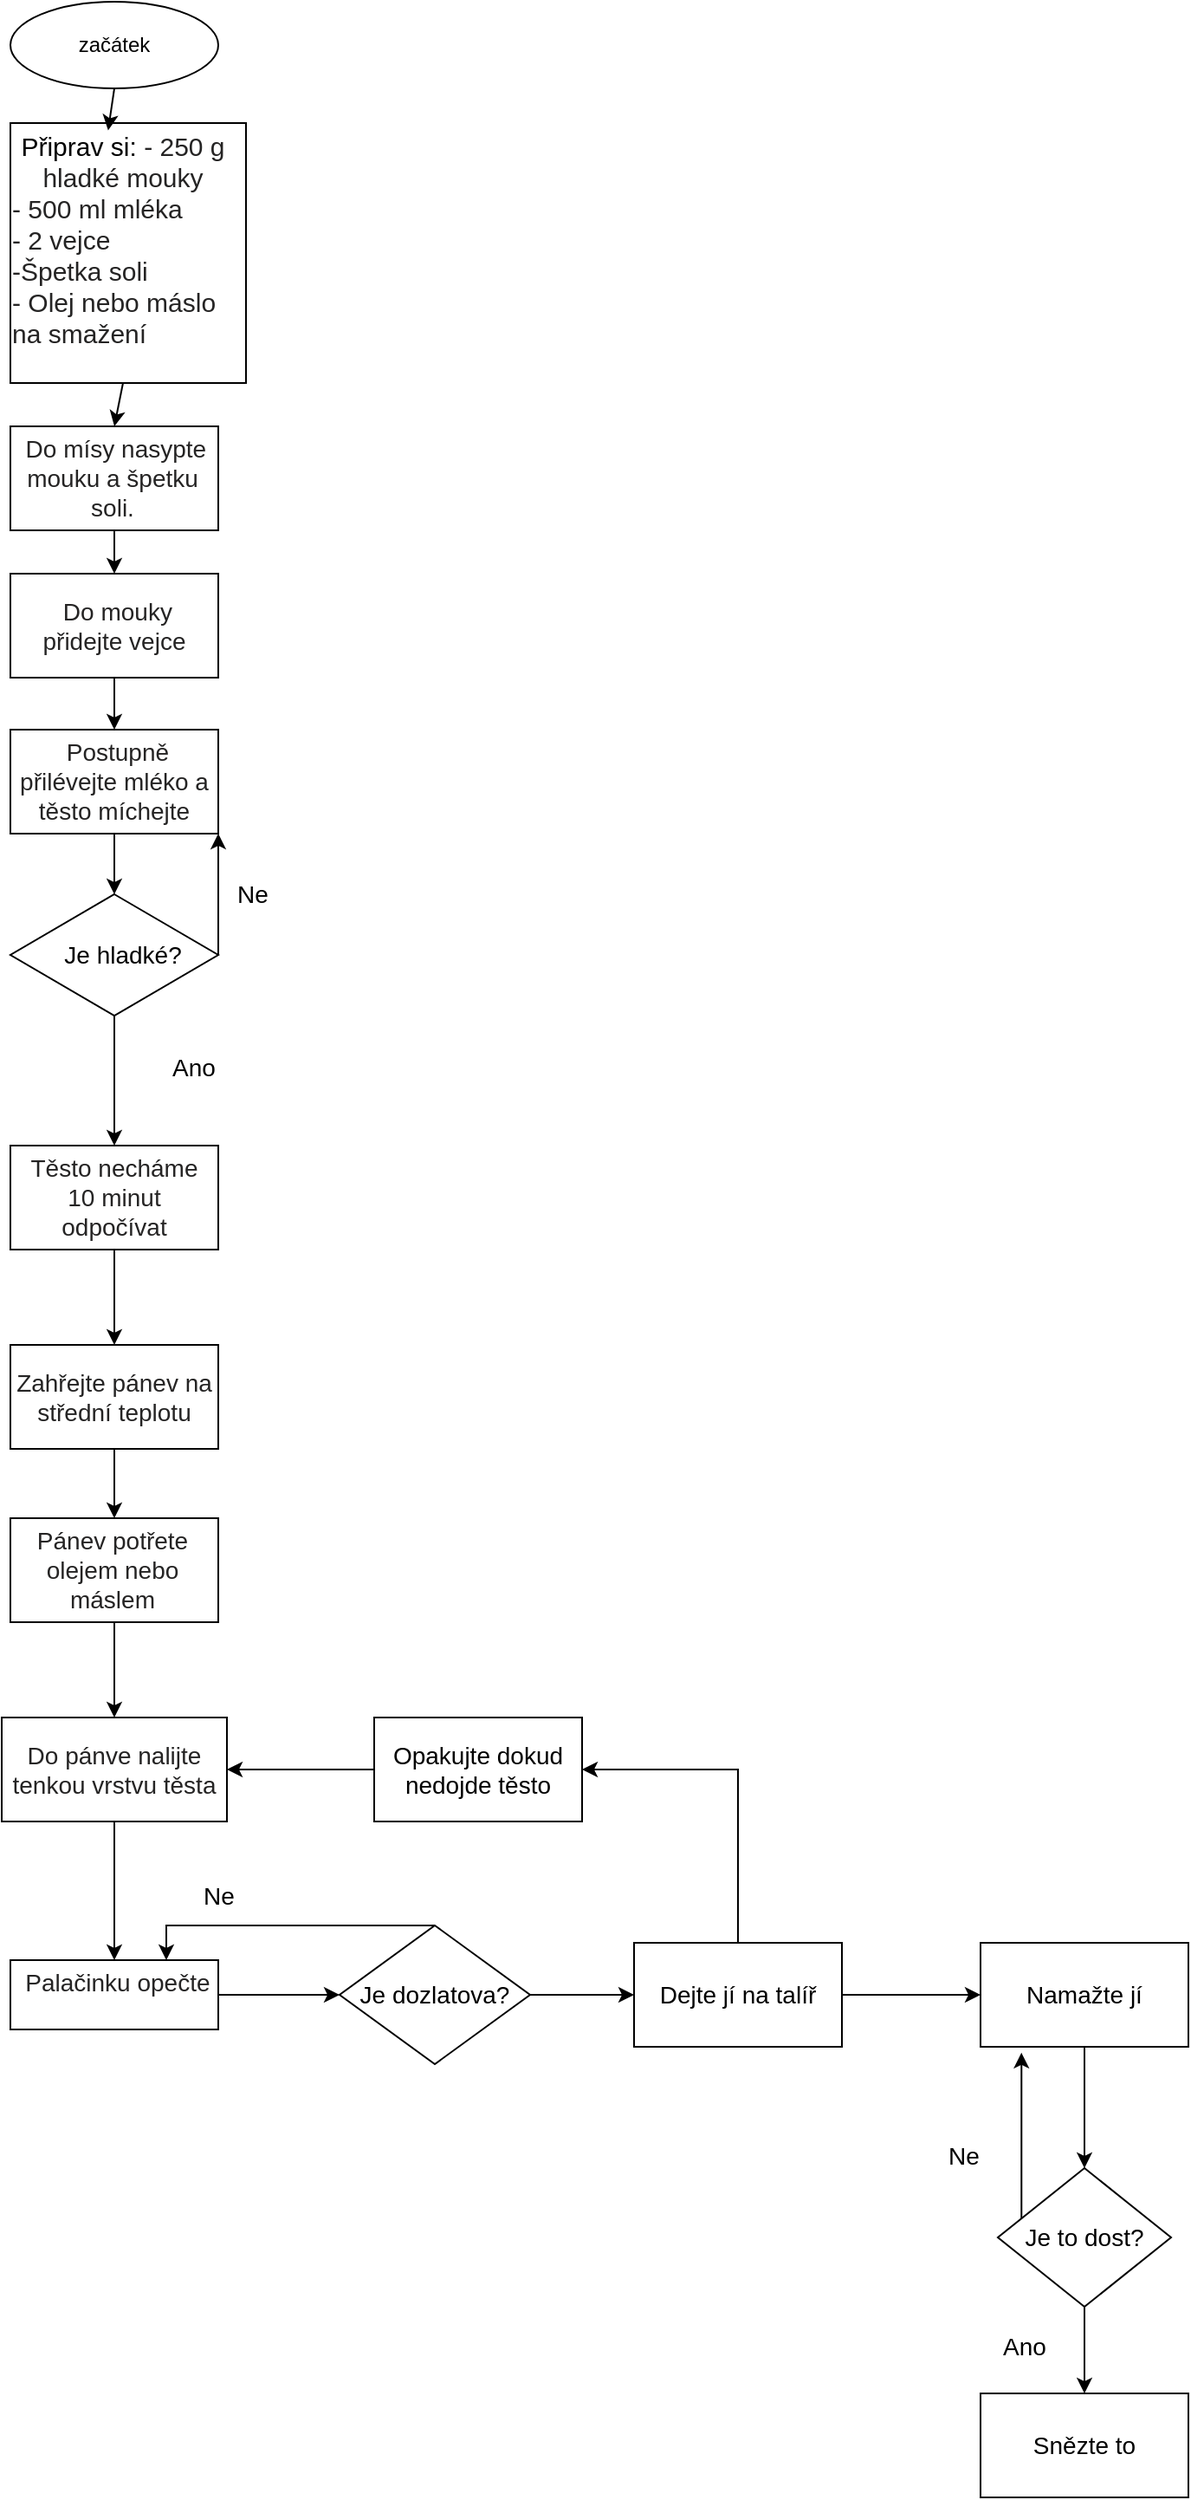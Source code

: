 <mxfile version="26.2.14">
  <diagram name="Stránka-1" id="k4lvN3uInNxLrgnKaVkX">
    <mxGraphModel dx="1042" dy="562" grid="1" gridSize="10" guides="1" tooltips="1" connect="1" arrows="1" fold="1" page="1" pageScale="1" pageWidth="827" pageHeight="1169" math="0" shadow="0">
      <root>
        <mxCell id="0" />
        <mxCell id="1" parent="0" />
        <mxCell id="n_Ihtd5cOjVZIA6dasW7-1" value="" style="ellipse;whiteSpace=wrap;html=1;" parent="1" vertex="1">
          <mxGeometry x="20" y="20" width="120" height="50" as="geometry" />
        </mxCell>
        <mxCell id="n_Ihtd5cOjVZIA6dasW7-2" value="začátek" style="text;html=1;align=center;verticalAlign=middle;whiteSpace=wrap;rounded=0;" parent="1" vertex="1">
          <mxGeometry x="50" y="30" width="60" height="30" as="geometry" />
        </mxCell>
        <mxCell id="n_Ihtd5cOjVZIA6dasW7-3" value="" style="rounded=0;whiteSpace=wrap;html=1;" parent="1" vertex="1">
          <mxGeometry x="20" y="90" width="136" height="150" as="geometry" />
        </mxCell>
        <mxCell id="n_Ihtd5cOjVZIA6dasW7-4" value="&lt;font style=&quot;font-size: 15px;&quot; face=&quot;Helvetica&quot;&gt;Připrav si:&amp;nbsp;&lt;span style=&quot;background-color: rgb(255, 255, 255); color: rgb(37, 36, 36); text-align: left;&quot;&gt;- 250 g hladké mouky&lt;/span&gt;&lt;/font&gt;&lt;p style=&quot;box-sizing: border-box; margin: 0px; color: rgb(37, 36, 36); text-align: left; background-color: rgb(255, 255, 255); border-radius: 0px !important;&quot;&gt;&lt;font style=&quot;font-size: 15px;&quot; face=&quot;Helvetica&quot;&gt;- 500 ml mléka&lt;br style=&quot;box-sizing: border-box; border-radius: 0px !important;&quot;&gt;- 2 vejce&lt;br style=&quot;box-sizing: border-box; border-radius: 0px !important;&quot;&gt;-Špetka soli&lt;br style=&quot;box-sizing: border-box; border-radius: 0px !important;&quot;&gt;- Olej nebo máslo na smažení&amp;nbsp;&amp;nbsp;&lt;/font&gt;&lt;/p&gt;&lt;div&gt;&lt;br&gt;&lt;/div&gt;" style="text;html=1;align=center;verticalAlign=middle;whiteSpace=wrap;rounded=0;" parent="1" vertex="1">
          <mxGeometry x="20" y="90" width="130" height="150" as="geometry" />
        </mxCell>
        <mxCell id="n_Ihtd5cOjVZIA6dasW7-5" value="" style="endArrow=classic;html=1;rounded=0;exitX=0.5;exitY=1;exitDx=0;exitDy=0;entryX=0.434;entryY=0.028;entryDx=0;entryDy=0;entryPerimeter=0;" parent="1" source="n_Ihtd5cOjVZIA6dasW7-1" target="n_Ihtd5cOjVZIA6dasW7-4" edge="1">
          <mxGeometry width="50" height="50" relative="1" as="geometry">
            <mxPoint x="390" y="310" as="sourcePoint" />
            <mxPoint x="440" y="260" as="targetPoint" />
          </mxGeometry>
        </mxCell>
        <mxCell id="A8Wuab01_Kk9eNG9Iye0-1" value="" style="rounded=0;whiteSpace=wrap;html=1;" vertex="1" parent="1">
          <mxGeometry x="20" y="265" width="120" height="60" as="geometry" />
        </mxCell>
        <mxCell id="A8Wuab01_Kk9eNG9Iye0-2" value="&lt;span style=&quot;color: rgb(37, 36, 36); font-size: 14px; text-align: left; background-color: rgb(255, 255, 255);&quot;&gt;&amp;nbsp;Do mísy nasypte mouku a špetku soli.&lt;/span&gt;" style="text;html=1;align=center;verticalAlign=middle;whiteSpace=wrap;rounded=0;fontFamily=Helvetica;" vertex="1" parent="1">
          <mxGeometry x="19" y="280" width="120" height="30" as="geometry" />
        </mxCell>
        <mxCell id="A8Wuab01_Kk9eNG9Iye0-3" value="" style="endArrow=classic;html=1;rounded=0;exitX=0.5;exitY=1;exitDx=0;exitDy=0;entryX=0.5;entryY=0;entryDx=0;entryDy=0;" edge="1" parent="1" source="n_Ihtd5cOjVZIA6dasW7-4" target="A8Wuab01_Kk9eNG9Iye0-1">
          <mxGeometry width="50" height="50" relative="1" as="geometry">
            <mxPoint x="70" y="280" as="sourcePoint" />
            <mxPoint x="120" y="230" as="targetPoint" />
          </mxGeometry>
        </mxCell>
        <mxCell id="A8Wuab01_Kk9eNG9Iye0-5" value="" style="rounded=0;whiteSpace=wrap;html=1;" vertex="1" parent="1">
          <mxGeometry x="20" y="350" width="120" height="60" as="geometry" />
        </mxCell>
        <mxCell id="A8Wuab01_Kk9eNG9Iye0-6" value="&lt;span style=&quot;color: rgb(37, 36, 36); font-size: 14px; text-align: left; background-color: rgb(255, 255, 255);&quot;&gt;&amp;nbsp;Do mouky přidejte vejce&lt;/span&gt;" style="text;html=1;align=center;verticalAlign=middle;whiteSpace=wrap;rounded=0;fontFamily=Helvetica;" vertex="1" parent="1">
          <mxGeometry x="34" y="365" width="92" height="30" as="geometry" />
        </mxCell>
        <mxCell id="A8Wuab01_Kk9eNG9Iye0-7" value="" style="endArrow=classic;html=1;rounded=0;exitX=0.5;exitY=1;exitDx=0;exitDy=0;entryX=0.5;entryY=0;entryDx=0;entryDy=0;" edge="1" parent="1" source="A8Wuab01_Kk9eNG9Iye0-1" target="A8Wuab01_Kk9eNG9Iye0-5">
          <mxGeometry width="50" height="50" relative="1" as="geometry">
            <mxPoint x="230" y="310" as="sourcePoint" />
            <mxPoint x="280" y="260" as="targetPoint" />
          </mxGeometry>
        </mxCell>
        <mxCell id="A8Wuab01_Kk9eNG9Iye0-8" value="" style="rounded=0;whiteSpace=wrap;html=1;" vertex="1" parent="1">
          <mxGeometry x="20" y="440" width="120" height="60" as="geometry" />
        </mxCell>
        <mxCell id="A8Wuab01_Kk9eNG9Iye0-10" value="&lt;span style=&quot;color: rgb(37, 36, 36); font-size: 14px; text-align: left; background-color: rgb(255, 255, 255);&quot;&gt;&amp;nbsp;Postupně přilévejte mléko a těsto míchejte&lt;/span&gt;" style="text;html=1;align=center;verticalAlign=middle;whiteSpace=wrap;rounded=0;fontFamily=Helvetica;" vertex="1" parent="1">
          <mxGeometry x="20" y="455" width="120" height="30" as="geometry" />
        </mxCell>
        <mxCell id="A8Wuab01_Kk9eNG9Iye0-11" value="" style="rhombus;whiteSpace=wrap;html=1;" vertex="1" parent="1">
          <mxGeometry x="20" y="535" width="120" height="70" as="geometry" />
        </mxCell>
        <mxCell id="A8Wuab01_Kk9eNG9Iye0-12" value="Je hladké?" style="text;html=1;align=center;verticalAlign=middle;whiteSpace=wrap;rounded=0;fontSize=14;" vertex="1" parent="1">
          <mxGeometry x="50" y="555" width="70" height="30" as="geometry" />
        </mxCell>
        <mxCell id="A8Wuab01_Kk9eNG9Iye0-13" value="" style="endArrow=classic;html=1;rounded=0;exitX=0.5;exitY=1;exitDx=0;exitDy=0;entryX=0.5;entryY=0;entryDx=0;entryDy=0;" edge="1" parent="1" source="A8Wuab01_Kk9eNG9Iye0-8" target="A8Wuab01_Kk9eNG9Iye0-11">
          <mxGeometry width="50" height="50" relative="1" as="geometry">
            <mxPoint x="230" y="420" as="sourcePoint" />
            <mxPoint x="80" y="510" as="targetPoint" />
          </mxGeometry>
        </mxCell>
        <mxCell id="A8Wuab01_Kk9eNG9Iye0-14" value="" style="endArrow=classic;html=1;rounded=0;exitX=0.5;exitY=1;exitDx=0;exitDy=0;entryX=0.5;entryY=0;entryDx=0;entryDy=0;" edge="1" parent="1" source="A8Wuab01_Kk9eNG9Iye0-5" target="A8Wuab01_Kk9eNG9Iye0-8">
          <mxGeometry width="50" height="50" relative="1" as="geometry">
            <mxPoint x="230" y="420" as="sourcePoint" />
            <mxPoint x="280" y="370" as="targetPoint" />
          </mxGeometry>
        </mxCell>
        <mxCell id="A8Wuab01_Kk9eNG9Iye0-16" value="" style="endArrow=classic;html=1;rounded=0;exitX=1;exitY=0.5;exitDx=0;exitDy=0;entryX=1;entryY=1;entryDx=0;entryDy=0;" edge="1" parent="1" source="A8Wuab01_Kk9eNG9Iye0-11" target="A8Wuab01_Kk9eNG9Iye0-8">
          <mxGeometry width="50" height="50" relative="1" as="geometry">
            <mxPoint x="140" y="570" as="sourcePoint" />
            <mxPoint x="180" y="530" as="targetPoint" />
          </mxGeometry>
        </mxCell>
        <mxCell id="A8Wuab01_Kk9eNG9Iye0-17" value="&lt;font&gt;Ne&lt;/font&gt;" style="text;html=1;align=center;verticalAlign=middle;whiteSpace=wrap;rounded=0;fontSize=14;" vertex="1" parent="1">
          <mxGeometry x="130" y="520" width="60" height="30" as="geometry" />
        </mxCell>
        <mxCell id="A8Wuab01_Kk9eNG9Iye0-18" value="" style="rounded=0;whiteSpace=wrap;html=1;" vertex="1" parent="1">
          <mxGeometry x="20" y="680" width="120" height="60" as="geometry" />
        </mxCell>
        <mxCell id="A8Wuab01_Kk9eNG9Iye0-19" value="&lt;span style=&quot;color: rgb(37, 36, 36); text-align: left; background-color: rgb(255, 255, 255);&quot;&gt;Těsto necháme 10 minut odpočívat&lt;/span&gt;" style="text;html=1;align=center;verticalAlign=middle;whiteSpace=wrap;rounded=0;fontSize=14;fontFamily=Helvetica;" vertex="1" parent="1">
          <mxGeometry x="30" y="695" width="100" height="30" as="geometry" />
        </mxCell>
        <mxCell id="A8Wuab01_Kk9eNG9Iye0-20" value="" style="endArrow=classic;html=1;rounded=0;exitX=0.5;exitY=1;exitDx=0;exitDy=0;entryX=0.5;entryY=0;entryDx=0;entryDy=0;" edge="1" parent="1" source="A8Wuab01_Kk9eNG9Iye0-11" target="A8Wuab01_Kk9eNG9Iye0-18">
          <mxGeometry width="50" height="50" relative="1" as="geometry">
            <mxPoint x="70" y="660" as="sourcePoint" />
            <mxPoint x="120" y="610" as="targetPoint" />
          </mxGeometry>
        </mxCell>
        <mxCell id="A8Wuab01_Kk9eNG9Iye0-21" value="Ano" style="text;html=1;align=center;verticalAlign=middle;whiteSpace=wrap;rounded=0;fontSize=14;" vertex="1" parent="1">
          <mxGeometry x="96" y="620" width="60" height="30" as="geometry" />
        </mxCell>
        <mxCell id="A8Wuab01_Kk9eNG9Iye0-22" value="" style="rounded=0;whiteSpace=wrap;html=1;" vertex="1" parent="1">
          <mxGeometry x="20" y="795" width="120" height="60" as="geometry" />
        </mxCell>
        <mxCell id="A8Wuab01_Kk9eNG9Iye0-23" value="&lt;span style=&quot;color: rgb(37, 36, 36); font-size: 14px; text-align: left; background-color: rgb(255, 255, 255);&quot;&gt;Zahřejte pánev na střední teplotu&lt;/span&gt;" style="text;html=1;align=center;verticalAlign=middle;whiteSpace=wrap;rounded=0;fontFamily=Helvetica;" vertex="1" parent="1">
          <mxGeometry x="20" y="810" width="120" height="30" as="geometry" />
        </mxCell>
        <mxCell id="A8Wuab01_Kk9eNG9Iye0-24" value="" style="endArrow=classic;html=1;rounded=0;exitX=0.5;exitY=1;exitDx=0;exitDy=0;entryX=0.5;entryY=0;entryDx=0;entryDy=0;" edge="1" parent="1" source="A8Wuab01_Kk9eNG9Iye0-18" target="A8Wuab01_Kk9eNG9Iye0-22">
          <mxGeometry width="50" height="50" relative="1" as="geometry">
            <mxPoint x="200" y="830" as="sourcePoint" />
            <mxPoint x="250" y="780" as="targetPoint" />
          </mxGeometry>
        </mxCell>
        <mxCell id="A8Wuab01_Kk9eNG9Iye0-29" style="edgeStyle=orthogonalEdgeStyle;rounded=0;orthogonalLoop=1;jettySize=auto;html=1;entryX=0.5;entryY=0;entryDx=0;entryDy=0;" edge="1" parent="1" source="A8Wuab01_Kk9eNG9Iye0-25" target="A8Wuab01_Kk9eNG9Iye0-28">
          <mxGeometry relative="1" as="geometry" />
        </mxCell>
        <mxCell id="A8Wuab01_Kk9eNG9Iye0-25" value="" style="rounded=0;whiteSpace=wrap;html=1;" vertex="1" parent="1">
          <mxGeometry x="20" y="895" width="120" height="60" as="geometry" />
        </mxCell>
        <mxCell id="A8Wuab01_Kk9eNG9Iye0-26" value="&lt;span style=&quot;color: rgb(37, 36, 36); font-size: 14px; text-align: left; background-color: rgb(255, 255, 255);&quot;&gt;Pánev potřete olejem nebo máslem&lt;/span&gt;" style="text;html=1;align=center;verticalAlign=middle;whiteSpace=wrap;rounded=0;fontFamily=Helvetica;" vertex="1" parent="1">
          <mxGeometry x="34" y="910" width="90" height="30" as="geometry" />
        </mxCell>
        <mxCell id="A8Wuab01_Kk9eNG9Iye0-27" value="" style="endArrow=classic;html=1;rounded=0;exitX=0.5;exitY=1;exitDx=0;exitDy=0;entryX=0.5;entryY=0;entryDx=0;entryDy=0;" edge="1" parent="1" source="A8Wuab01_Kk9eNG9Iye0-22" target="A8Wuab01_Kk9eNG9Iye0-25">
          <mxGeometry width="50" height="50" relative="1" as="geometry">
            <mxPoint x="160" y="900" as="sourcePoint" />
            <mxPoint x="210" y="850" as="targetPoint" />
          </mxGeometry>
        </mxCell>
        <mxCell id="A8Wuab01_Kk9eNG9Iye0-33" value="" style="edgeStyle=orthogonalEdgeStyle;rounded=0;orthogonalLoop=1;jettySize=auto;html=1;" edge="1" parent="1" source="A8Wuab01_Kk9eNG9Iye0-28" target="A8Wuab01_Kk9eNG9Iye0-32">
          <mxGeometry relative="1" as="geometry" />
        </mxCell>
        <mxCell id="A8Wuab01_Kk9eNG9Iye0-28" value="&lt;span style=&quot;color: rgb(37, 36, 36); font-size: 14px; text-align: left; background-color: rgb(255, 255, 255);&quot;&gt;Do pánve nalijte tenkou vrstvu těsta&lt;/span&gt;" style="rounded=0;whiteSpace=wrap;html=1;fontFamily=Helvetica;" vertex="1" parent="1">
          <mxGeometry x="15" y="1010" width="130" height="60" as="geometry" />
        </mxCell>
        <mxCell id="A8Wuab01_Kk9eNG9Iye0-35" value="" style="edgeStyle=orthogonalEdgeStyle;rounded=0;orthogonalLoop=1;jettySize=auto;html=1;" edge="1" parent="1" source="A8Wuab01_Kk9eNG9Iye0-32" target="A8Wuab01_Kk9eNG9Iye0-34">
          <mxGeometry relative="1" as="geometry" />
        </mxCell>
        <mxCell id="A8Wuab01_Kk9eNG9Iye0-32" value="&#xa;&lt;span style=&quot;color: rgb(37, 36, 36); font-size: 14px; font-style: normal; font-variant-ligatures: normal; font-variant-caps: normal; font-weight: 400; letter-spacing: normal; orphans: 2; text-align: left; text-indent: 0px; text-transform: none; widows: 2; word-spacing: 0px; -webkit-text-stroke-width: 0px; white-space: normal; background-color: rgb(255, 255, 255); text-decoration-thickness: initial; text-decoration-style: initial; text-decoration-color: initial; float: none; display: inline !important;&quot;&gt;&lt;span&gt;&amp;nbsp;&lt;/span&gt;Palačinku opečte&lt;/span&gt;&#xa;&#xa;" style="whiteSpace=wrap;html=1;rounded=0;fontFamily=Helvetica;" vertex="1" parent="1">
          <mxGeometry x="20" y="1150" width="120" height="40" as="geometry" />
        </mxCell>
        <mxCell id="A8Wuab01_Kk9eNG9Iye0-36" style="edgeStyle=orthogonalEdgeStyle;rounded=0;orthogonalLoop=1;jettySize=auto;html=1;entryX=0.75;entryY=0;entryDx=0;entryDy=0;" edge="1" parent="1" source="A8Wuab01_Kk9eNG9Iye0-34" target="A8Wuab01_Kk9eNG9Iye0-32">
          <mxGeometry relative="1" as="geometry">
            <Array as="points">
              <mxPoint x="110" y="1130" />
            </Array>
          </mxGeometry>
        </mxCell>
        <mxCell id="A8Wuab01_Kk9eNG9Iye0-40" value="" style="edgeStyle=orthogonalEdgeStyle;rounded=0;orthogonalLoop=1;jettySize=auto;html=1;" edge="1" parent="1" source="A8Wuab01_Kk9eNG9Iye0-34" target="A8Wuab01_Kk9eNG9Iye0-39">
          <mxGeometry relative="1" as="geometry" />
        </mxCell>
        <mxCell id="A8Wuab01_Kk9eNG9Iye0-34" value="Je dozlatova?" style="rhombus;whiteSpace=wrap;html=1;rounded=0;fontSize=14;" vertex="1" parent="1">
          <mxGeometry x="210" y="1130" width="110" height="80" as="geometry" />
        </mxCell>
        <mxCell id="A8Wuab01_Kk9eNG9Iye0-37" value="Ne" style="text;html=1;align=center;verticalAlign=middle;resizable=0;points=[];autosize=1;strokeColor=none;fillColor=none;fontSize=14;" vertex="1" parent="1">
          <mxGeometry x="120" y="1098" width="40" height="30" as="geometry" />
        </mxCell>
        <mxCell id="A8Wuab01_Kk9eNG9Iye0-41" style="edgeStyle=orthogonalEdgeStyle;rounded=0;orthogonalLoop=1;jettySize=auto;html=1;entryX=1;entryY=0.5;entryDx=0;entryDy=0;" edge="1" parent="1" source="A8Wuab01_Kk9eNG9Iye0-42" target="A8Wuab01_Kk9eNG9Iye0-28">
          <mxGeometry relative="1" as="geometry">
            <Array as="points" />
          </mxGeometry>
        </mxCell>
        <mxCell id="A8Wuab01_Kk9eNG9Iye0-45" value="" style="edgeStyle=orthogonalEdgeStyle;rounded=0;orthogonalLoop=1;jettySize=auto;html=1;" edge="1" parent="1" source="A8Wuab01_Kk9eNG9Iye0-39" target="A8Wuab01_Kk9eNG9Iye0-44">
          <mxGeometry relative="1" as="geometry" />
        </mxCell>
        <mxCell id="A8Wuab01_Kk9eNG9Iye0-39" value="Dejte jí na talíř" style="whiteSpace=wrap;html=1;fontSize=14;rounded=0;" vertex="1" parent="1">
          <mxGeometry x="380" y="1140" width="120" height="60" as="geometry" />
        </mxCell>
        <mxCell id="A8Wuab01_Kk9eNG9Iye0-43" value="" style="edgeStyle=orthogonalEdgeStyle;rounded=0;orthogonalLoop=1;jettySize=auto;html=1;entryX=1;entryY=0.5;entryDx=0;entryDy=0;" edge="1" parent="1" source="A8Wuab01_Kk9eNG9Iye0-39" target="A8Wuab01_Kk9eNG9Iye0-42">
          <mxGeometry relative="1" as="geometry">
            <mxPoint x="440" y="1140" as="sourcePoint" />
            <mxPoint x="145" y="1040" as="targetPoint" />
            <Array as="points">
              <mxPoint x="440" y="1040" />
            </Array>
          </mxGeometry>
        </mxCell>
        <mxCell id="A8Wuab01_Kk9eNG9Iye0-42" value="Opakujte dokud nedojde těsto" style="rounded=0;whiteSpace=wrap;html=1;fontSize=14;" vertex="1" parent="1">
          <mxGeometry x="230" y="1010" width="120" height="60" as="geometry" />
        </mxCell>
        <mxCell id="A8Wuab01_Kk9eNG9Iye0-47" value="" style="edgeStyle=orthogonalEdgeStyle;rounded=0;orthogonalLoop=1;jettySize=auto;html=1;" edge="1" parent="1" source="A8Wuab01_Kk9eNG9Iye0-44" target="A8Wuab01_Kk9eNG9Iye0-46">
          <mxGeometry relative="1" as="geometry" />
        </mxCell>
        <mxCell id="A8Wuab01_Kk9eNG9Iye0-44" value="Namažte jí" style="rounded=0;whiteSpace=wrap;html=1;fontSize=14;" vertex="1" parent="1">
          <mxGeometry x="580" y="1140" width="120" height="60" as="geometry" />
        </mxCell>
        <mxCell id="A8Wuab01_Kk9eNG9Iye0-51" style="edgeStyle=orthogonalEdgeStyle;rounded=0;orthogonalLoop=1;jettySize=auto;html=1;exitX=0.5;exitY=1;exitDx=0;exitDy=0;entryX=0.5;entryY=0;entryDx=0;entryDy=0;" edge="1" parent="1" source="A8Wuab01_Kk9eNG9Iye0-46" target="A8Wuab01_Kk9eNG9Iye0-50">
          <mxGeometry relative="1" as="geometry" />
        </mxCell>
        <mxCell id="A8Wuab01_Kk9eNG9Iye0-46" value="Je to dost?" style="rhombus;whiteSpace=wrap;html=1;fontSize=14;rounded=0;" vertex="1" parent="1">
          <mxGeometry x="590" y="1270" width="100" height="80" as="geometry" />
        </mxCell>
        <mxCell id="A8Wuab01_Kk9eNG9Iye0-48" style="edgeStyle=orthogonalEdgeStyle;rounded=0;orthogonalLoop=1;jettySize=auto;html=1;entryX=0.197;entryY=1.057;entryDx=0;entryDy=0;entryPerimeter=0;" edge="1" parent="1" source="A8Wuab01_Kk9eNG9Iye0-46" target="A8Wuab01_Kk9eNG9Iye0-44">
          <mxGeometry relative="1" as="geometry">
            <Array as="points">
              <mxPoint x="590" y="1310" />
              <mxPoint x="590" y="1310" />
            </Array>
          </mxGeometry>
        </mxCell>
        <mxCell id="A8Wuab01_Kk9eNG9Iye0-49" value="Ne" style="text;html=1;align=center;verticalAlign=middle;resizable=0;points=[];autosize=1;strokeColor=none;fillColor=none;fontSize=14;" vertex="1" parent="1">
          <mxGeometry x="550" y="1248" width="40" height="30" as="geometry" />
        </mxCell>
        <mxCell id="A8Wuab01_Kk9eNG9Iye0-50" value="Snězte to" style="rounded=0;whiteSpace=wrap;html=1;fontSize=14;" vertex="1" parent="1">
          <mxGeometry x="580" y="1400" width="120" height="60" as="geometry" />
        </mxCell>
        <mxCell id="A8Wuab01_Kk9eNG9Iye0-52" value="Ano" style="text;html=1;align=center;verticalAlign=middle;resizable=0;points=[];autosize=1;strokeColor=none;fillColor=none;fontSize=14;" vertex="1" parent="1">
          <mxGeometry x="580" y="1358" width="50" height="30" as="geometry" />
        </mxCell>
      </root>
    </mxGraphModel>
  </diagram>
</mxfile>
